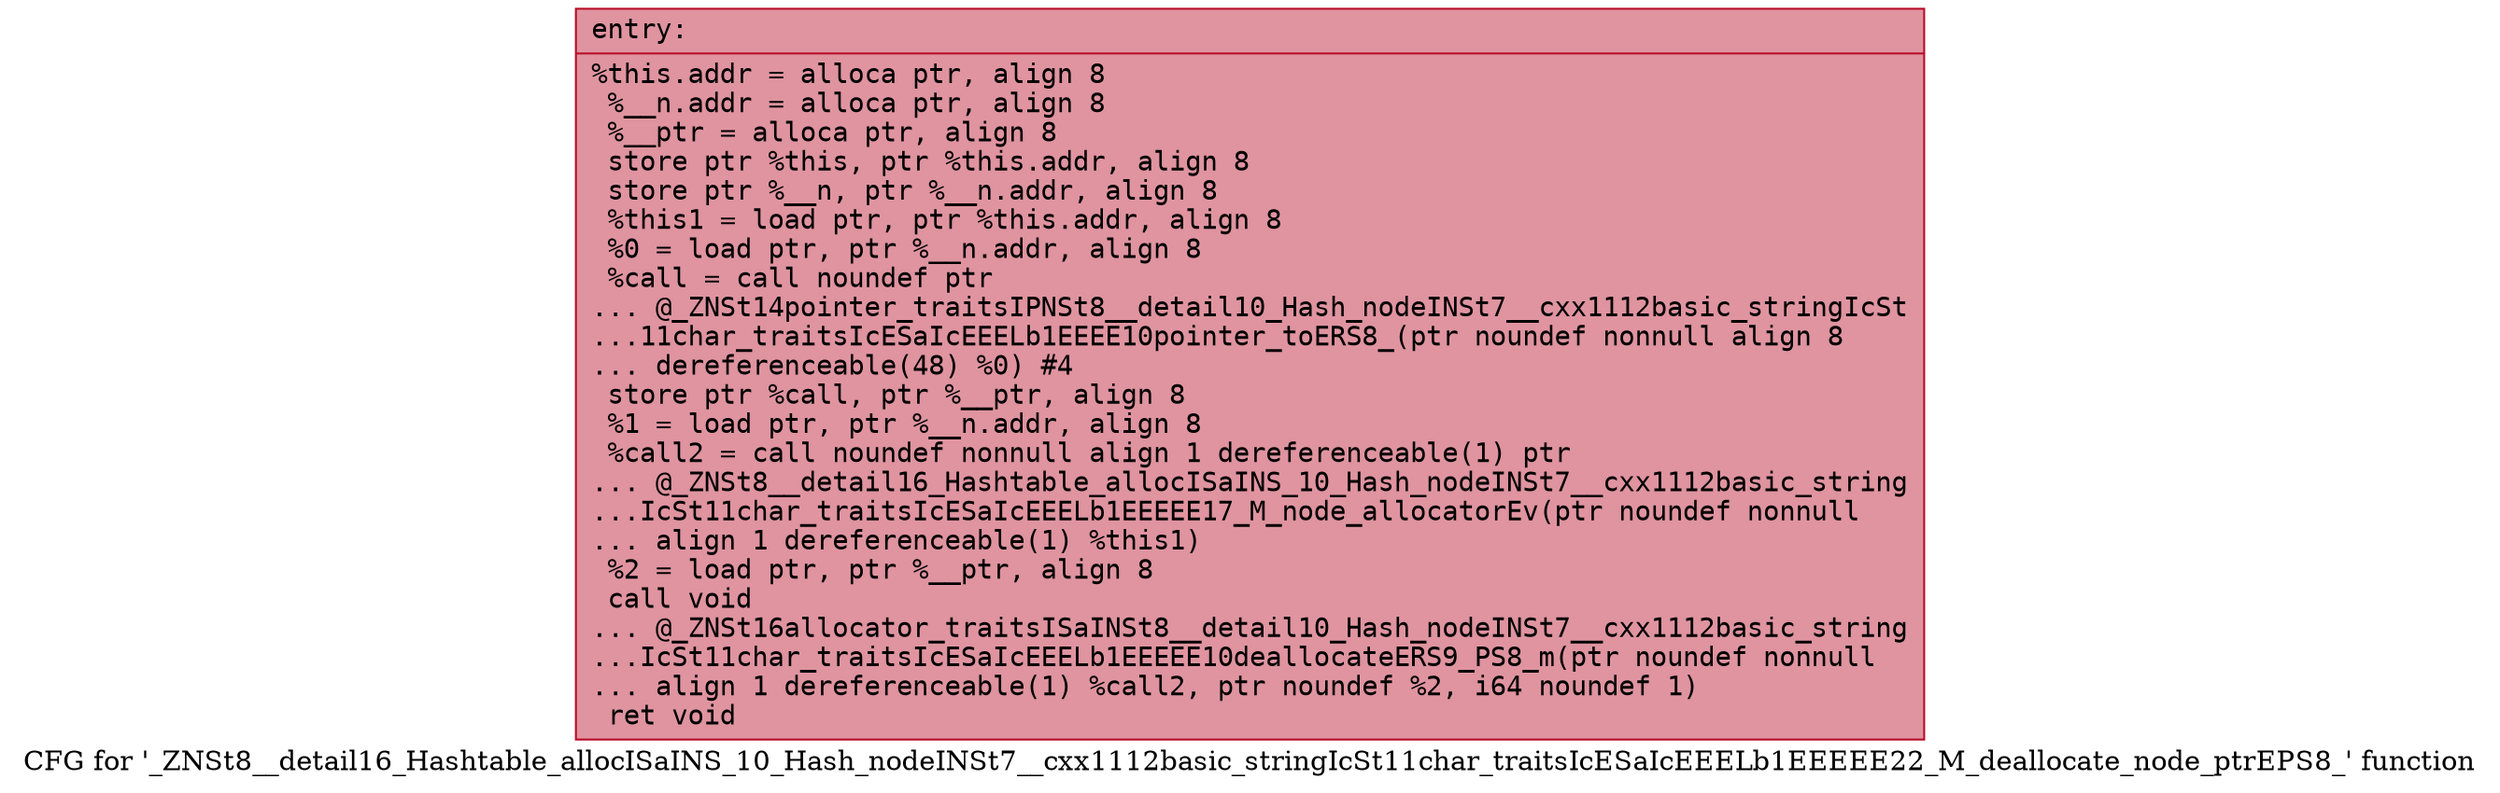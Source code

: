 digraph "CFG for '_ZNSt8__detail16_Hashtable_allocISaINS_10_Hash_nodeINSt7__cxx1112basic_stringIcSt11char_traitsIcESaIcEEELb1EEEEE22_M_deallocate_node_ptrEPS8_' function" {
	label="CFG for '_ZNSt8__detail16_Hashtable_allocISaINS_10_Hash_nodeINSt7__cxx1112basic_stringIcSt11char_traitsIcESaIcEEELb1EEEEE22_M_deallocate_node_ptrEPS8_' function";

	Node0x55c7e097b5f0 [shape=record,color="#b70d28ff", style=filled, fillcolor="#b70d2870" fontname="Courier",label="{entry:\l|  %this.addr = alloca ptr, align 8\l  %__n.addr = alloca ptr, align 8\l  %__ptr = alloca ptr, align 8\l  store ptr %this, ptr %this.addr, align 8\l  store ptr %__n, ptr %__n.addr, align 8\l  %this1 = load ptr, ptr %this.addr, align 8\l  %0 = load ptr, ptr %__n.addr, align 8\l  %call = call noundef ptr\l... @_ZNSt14pointer_traitsIPNSt8__detail10_Hash_nodeINSt7__cxx1112basic_stringIcSt\l...11char_traitsIcESaIcEEELb1EEEE10pointer_toERS8_(ptr noundef nonnull align 8\l... dereferenceable(48) %0) #4\l  store ptr %call, ptr %__ptr, align 8\l  %1 = load ptr, ptr %__n.addr, align 8\l  %call2 = call noundef nonnull align 1 dereferenceable(1) ptr\l... @_ZNSt8__detail16_Hashtable_allocISaINS_10_Hash_nodeINSt7__cxx1112basic_string\l...IcSt11char_traitsIcESaIcEEELb1EEEEE17_M_node_allocatorEv(ptr noundef nonnull\l... align 1 dereferenceable(1) %this1)\l  %2 = load ptr, ptr %__ptr, align 8\l  call void\l... @_ZNSt16allocator_traitsISaINSt8__detail10_Hash_nodeINSt7__cxx1112basic_string\l...IcSt11char_traitsIcESaIcEEELb1EEEEE10deallocateERS9_PS8_m(ptr noundef nonnull\l... align 1 dereferenceable(1) %call2, ptr noundef %2, i64 noundef 1)\l  ret void\l}"];
}
